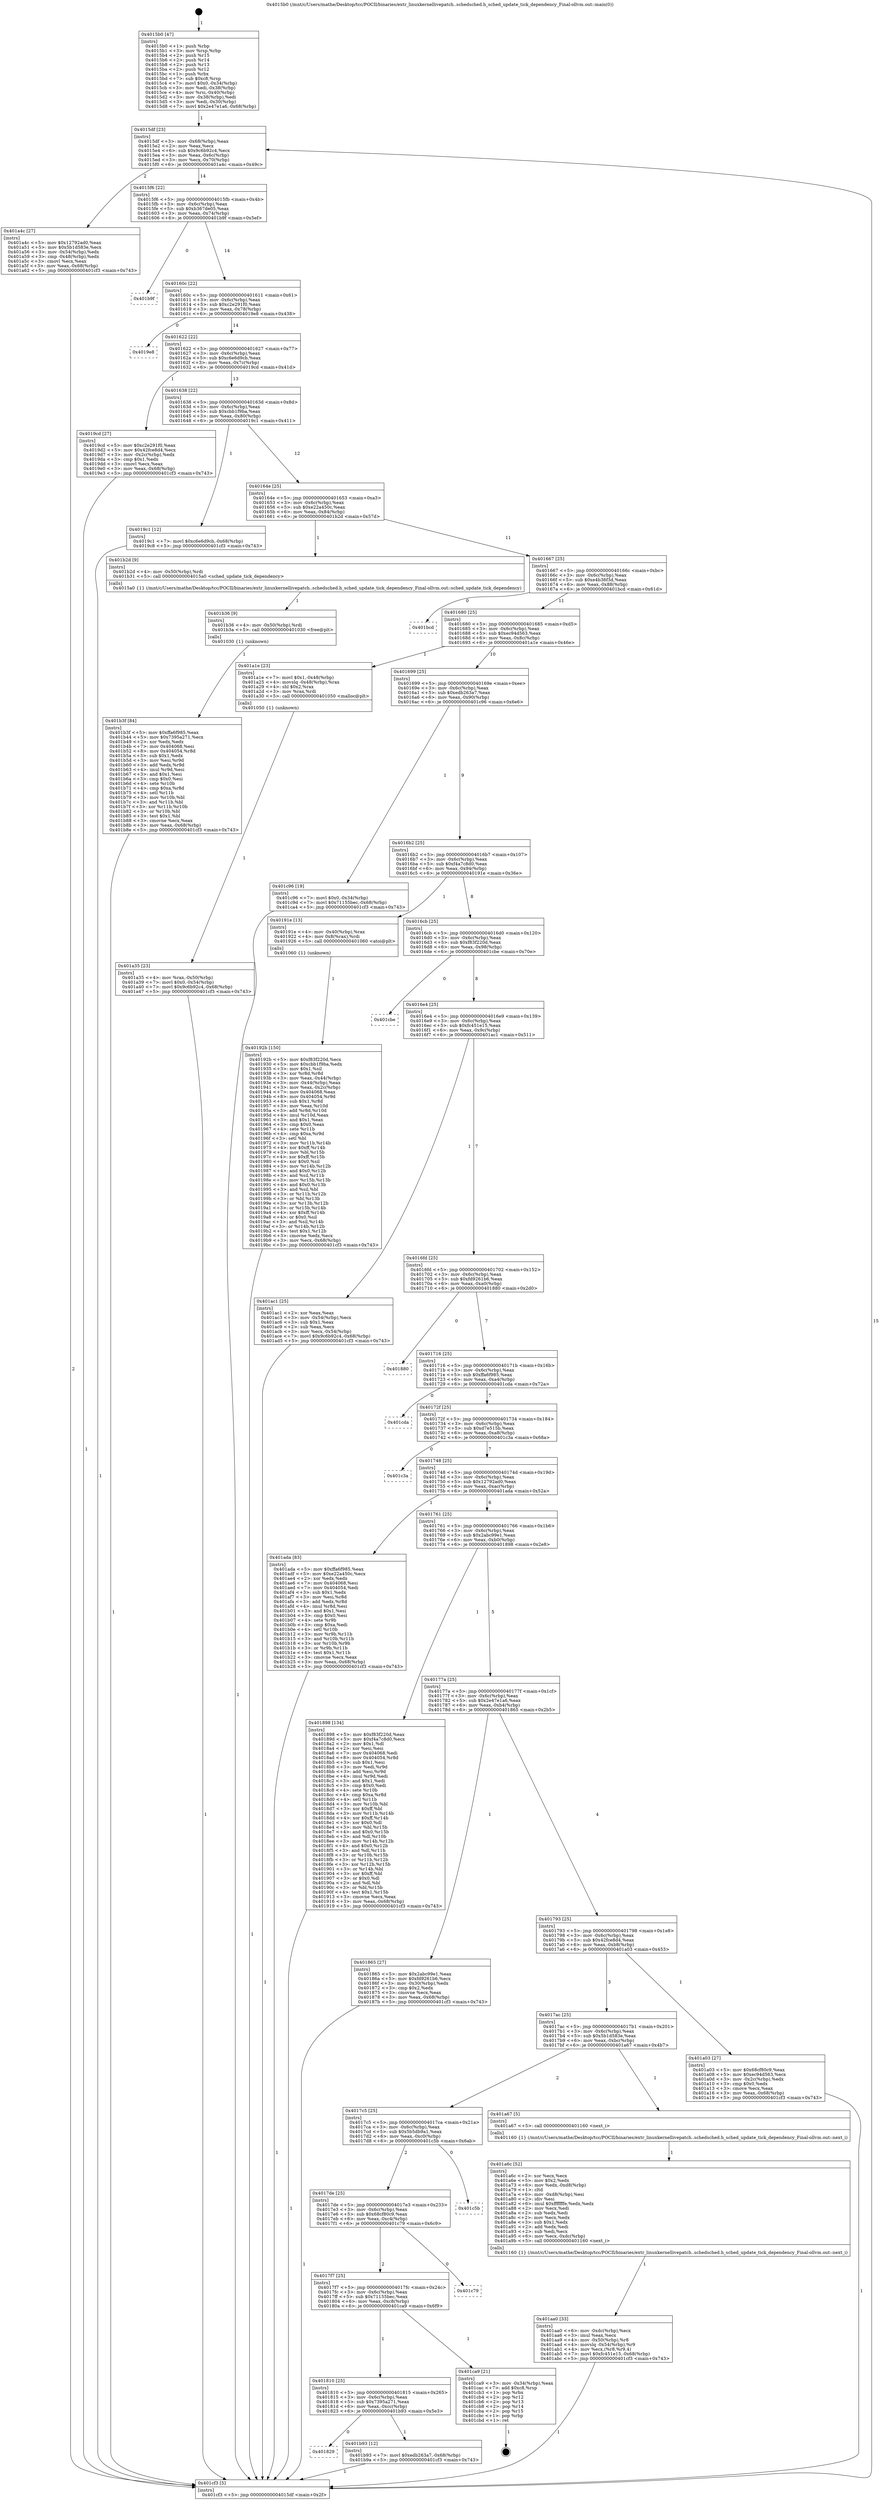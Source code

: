 digraph "0x4015b0" {
  label = "0x4015b0 (/mnt/c/Users/mathe/Desktop/tcc/POCII/binaries/extr_linuxkernellivepatch..schedsched.h_sched_update_tick_dependency_Final-ollvm.out::main(0))"
  labelloc = "t"
  node[shape=record]

  Entry [label="",width=0.3,height=0.3,shape=circle,fillcolor=black,style=filled]
  "0x4015df" [label="{
     0x4015df [23]\l
     | [instrs]\l
     &nbsp;&nbsp;0x4015df \<+3\>: mov -0x68(%rbp),%eax\l
     &nbsp;&nbsp;0x4015e2 \<+2\>: mov %eax,%ecx\l
     &nbsp;&nbsp;0x4015e4 \<+6\>: sub $0x9c6b92c4,%ecx\l
     &nbsp;&nbsp;0x4015ea \<+3\>: mov %eax,-0x6c(%rbp)\l
     &nbsp;&nbsp;0x4015ed \<+3\>: mov %ecx,-0x70(%rbp)\l
     &nbsp;&nbsp;0x4015f0 \<+6\>: je 0000000000401a4c \<main+0x49c\>\l
  }"]
  "0x401a4c" [label="{
     0x401a4c [27]\l
     | [instrs]\l
     &nbsp;&nbsp;0x401a4c \<+5\>: mov $0x12792ad0,%eax\l
     &nbsp;&nbsp;0x401a51 \<+5\>: mov $0x5b1d583e,%ecx\l
     &nbsp;&nbsp;0x401a56 \<+3\>: mov -0x54(%rbp),%edx\l
     &nbsp;&nbsp;0x401a59 \<+3\>: cmp -0x48(%rbp),%edx\l
     &nbsp;&nbsp;0x401a5c \<+3\>: cmovl %ecx,%eax\l
     &nbsp;&nbsp;0x401a5f \<+3\>: mov %eax,-0x68(%rbp)\l
     &nbsp;&nbsp;0x401a62 \<+5\>: jmp 0000000000401cf3 \<main+0x743\>\l
  }"]
  "0x4015f6" [label="{
     0x4015f6 [22]\l
     | [instrs]\l
     &nbsp;&nbsp;0x4015f6 \<+5\>: jmp 00000000004015fb \<main+0x4b\>\l
     &nbsp;&nbsp;0x4015fb \<+3\>: mov -0x6c(%rbp),%eax\l
     &nbsp;&nbsp;0x4015fe \<+5\>: sub $0xb367de05,%eax\l
     &nbsp;&nbsp;0x401603 \<+3\>: mov %eax,-0x74(%rbp)\l
     &nbsp;&nbsp;0x401606 \<+6\>: je 0000000000401b9f \<main+0x5ef\>\l
  }"]
  Exit [label="",width=0.3,height=0.3,shape=circle,fillcolor=black,style=filled,peripheries=2]
  "0x401b9f" [label="{
     0x401b9f\l
  }", style=dashed]
  "0x40160c" [label="{
     0x40160c [22]\l
     | [instrs]\l
     &nbsp;&nbsp;0x40160c \<+5\>: jmp 0000000000401611 \<main+0x61\>\l
     &nbsp;&nbsp;0x401611 \<+3\>: mov -0x6c(%rbp),%eax\l
     &nbsp;&nbsp;0x401614 \<+5\>: sub $0xc2e291f0,%eax\l
     &nbsp;&nbsp;0x401619 \<+3\>: mov %eax,-0x78(%rbp)\l
     &nbsp;&nbsp;0x40161c \<+6\>: je 00000000004019e8 \<main+0x438\>\l
  }"]
  "0x401829" [label="{
     0x401829\l
  }", style=dashed]
  "0x4019e8" [label="{
     0x4019e8\l
  }", style=dashed]
  "0x401622" [label="{
     0x401622 [22]\l
     | [instrs]\l
     &nbsp;&nbsp;0x401622 \<+5\>: jmp 0000000000401627 \<main+0x77\>\l
     &nbsp;&nbsp;0x401627 \<+3\>: mov -0x6c(%rbp),%eax\l
     &nbsp;&nbsp;0x40162a \<+5\>: sub $0xc6e6d9cb,%eax\l
     &nbsp;&nbsp;0x40162f \<+3\>: mov %eax,-0x7c(%rbp)\l
     &nbsp;&nbsp;0x401632 \<+6\>: je 00000000004019cd \<main+0x41d\>\l
  }"]
  "0x401b93" [label="{
     0x401b93 [12]\l
     | [instrs]\l
     &nbsp;&nbsp;0x401b93 \<+7\>: movl $0xedb263a7,-0x68(%rbp)\l
     &nbsp;&nbsp;0x401b9a \<+5\>: jmp 0000000000401cf3 \<main+0x743\>\l
  }"]
  "0x4019cd" [label="{
     0x4019cd [27]\l
     | [instrs]\l
     &nbsp;&nbsp;0x4019cd \<+5\>: mov $0xc2e291f0,%eax\l
     &nbsp;&nbsp;0x4019d2 \<+5\>: mov $0x42fce8d4,%ecx\l
     &nbsp;&nbsp;0x4019d7 \<+3\>: mov -0x2c(%rbp),%edx\l
     &nbsp;&nbsp;0x4019da \<+3\>: cmp $0x1,%edx\l
     &nbsp;&nbsp;0x4019dd \<+3\>: cmovl %ecx,%eax\l
     &nbsp;&nbsp;0x4019e0 \<+3\>: mov %eax,-0x68(%rbp)\l
     &nbsp;&nbsp;0x4019e3 \<+5\>: jmp 0000000000401cf3 \<main+0x743\>\l
  }"]
  "0x401638" [label="{
     0x401638 [22]\l
     | [instrs]\l
     &nbsp;&nbsp;0x401638 \<+5\>: jmp 000000000040163d \<main+0x8d\>\l
     &nbsp;&nbsp;0x40163d \<+3\>: mov -0x6c(%rbp),%eax\l
     &nbsp;&nbsp;0x401640 \<+5\>: sub $0xcbb1f9ba,%eax\l
     &nbsp;&nbsp;0x401645 \<+3\>: mov %eax,-0x80(%rbp)\l
     &nbsp;&nbsp;0x401648 \<+6\>: je 00000000004019c1 \<main+0x411\>\l
  }"]
  "0x401810" [label="{
     0x401810 [25]\l
     | [instrs]\l
     &nbsp;&nbsp;0x401810 \<+5\>: jmp 0000000000401815 \<main+0x265\>\l
     &nbsp;&nbsp;0x401815 \<+3\>: mov -0x6c(%rbp),%eax\l
     &nbsp;&nbsp;0x401818 \<+5\>: sub $0x7395a271,%eax\l
     &nbsp;&nbsp;0x40181d \<+6\>: mov %eax,-0xcc(%rbp)\l
     &nbsp;&nbsp;0x401823 \<+6\>: je 0000000000401b93 \<main+0x5e3\>\l
  }"]
  "0x4019c1" [label="{
     0x4019c1 [12]\l
     | [instrs]\l
     &nbsp;&nbsp;0x4019c1 \<+7\>: movl $0xc6e6d9cb,-0x68(%rbp)\l
     &nbsp;&nbsp;0x4019c8 \<+5\>: jmp 0000000000401cf3 \<main+0x743\>\l
  }"]
  "0x40164e" [label="{
     0x40164e [25]\l
     | [instrs]\l
     &nbsp;&nbsp;0x40164e \<+5\>: jmp 0000000000401653 \<main+0xa3\>\l
     &nbsp;&nbsp;0x401653 \<+3\>: mov -0x6c(%rbp),%eax\l
     &nbsp;&nbsp;0x401656 \<+5\>: sub $0xe22a450c,%eax\l
     &nbsp;&nbsp;0x40165b \<+6\>: mov %eax,-0x84(%rbp)\l
     &nbsp;&nbsp;0x401661 \<+6\>: je 0000000000401b2d \<main+0x57d\>\l
  }"]
  "0x401ca9" [label="{
     0x401ca9 [21]\l
     | [instrs]\l
     &nbsp;&nbsp;0x401ca9 \<+3\>: mov -0x34(%rbp),%eax\l
     &nbsp;&nbsp;0x401cac \<+7\>: add $0xc8,%rsp\l
     &nbsp;&nbsp;0x401cb3 \<+1\>: pop %rbx\l
     &nbsp;&nbsp;0x401cb4 \<+2\>: pop %r12\l
     &nbsp;&nbsp;0x401cb6 \<+2\>: pop %r13\l
     &nbsp;&nbsp;0x401cb8 \<+2\>: pop %r14\l
     &nbsp;&nbsp;0x401cba \<+2\>: pop %r15\l
     &nbsp;&nbsp;0x401cbc \<+1\>: pop %rbp\l
     &nbsp;&nbsp;0x401cbd \<+1\>: ret\l
  }"]
  "0x401b2d" [label="{
     0x401b2d [9]\l
     | [instrs]\l
     &nbsp;&nbsp;0x401b2d \<+4\>: mov -0x50(%rbp),%rdi\l
     &nbsp;&nbsp;0x401b31 \<+5\>: call 00000000004015a0 \<sched_update_tick_dependency\>\l
     | [calls]\l
     &nbsp;&nbsp;0x4015a0 \{1\} (/mnt/c/Users/mathe/Desktop/tcc/POCII/binaries/extr_linuxkernellivepatch..schedsched.h_sched_update_tick_dependency_Final-ollvm.out::sched_update_tick_dependency)\l
  }"]
  "0x401667" [label="{
     0x401667 [25]\l
     | [instrs]\l
     &nbsp;&nbsp;0x401667 \<+5\>: jmp 000000000040166c \<main+0xbc\>\l
     &nbsp;&nbsp;0x40166c \<+3\>: mov -0x6c(%rbp),%eax\l
     &nbsp;&nbsp;0x40166f \<+5\>: sub $0xe4b36f3d,%eax\l
     &nbsp;&nbsp;0x401674 \<+6\>: mov %eax,-0x88(%rbp)\l
     &nbsp;&nbsp;0x40167a \<+6\>: je 0000000000401bcd \<main+0x61d\>\l
  }"]
  "0x4017f7" [label="{
     0x4017f7 [25]\l
     | [instrs]\l
     &nbsp;&nbsp;0x4017f7 \<+5\>: jmp 00000000004017fc \<main+0x24c\>\l
     &nbsp;&nbsp;0x4017fc \<+3\>: mov -0x6c(%rbp),%eax\l
     &nbsp;&nbsp;0x4017ff \<+5\>: sub $0x71155bec,%eax\l
     &nbsp;&nbsp;0x401804 \<+6\>: mov %eax,-0xc8(%rbp)\l
     &nbsp;&nbsp;0x40180a \<+6\>: je 0000000000401ca9 \<main+0x6f9\>\l
  }"]
  "0x401bcd" [label="{
     0x401bcd\l
  }", style=dashed]
  "0x401680" [label="{
     0x401680 [25]\l
     | [instrs]\l
     &nbsp;&nbsp;0x401680 \<+5\>: jmp 0000000000401685 \<main+0xd5\>\l
     &nbsp;&nbsp;0x401685 \<+3\>: mov -0x6c(%rbp),%eax\l
     &nbsp;&nbsp;0x401688 \<+5\>: sub $0xec94d563,%eax\l
     &nbsp;&nbsp;0x40168d \<+6\>: mov %eax,-0x8c(%rbp)\l
     &nbsp;&nbsp;0x401693 \<+6\>: je 0000000000401a1e \<main+0x46e\>\l
  }"]
  "0x401c79" [label="{
     0x401c79\l
  }", style=dashed]
  "0x401a1e" [label="{
     0x401a1e [23]\l
     | [instrs]\l
     &nbsp;&nbsp;0x401a1e \<+7\>: movl $0x1,-0x48(%rbp)\l
     &nbsp;&nbsp;0x401a25 \<+4\>: movslq -0x48(%rbp),%rax\l
     &nbsp;&nbsp;0x401a29 \<+4\>: shl $0x2,%rax\l
     &nbsp;&nbsp;0x401a2d \<+3\>: mov %rax,%rdi\l
     &nbsp;&nbsp;0x401a30 \<+5\>: call 0000000000401050 \<malloc@plt\>\l
     | [calls]\l
     &nbsp;&nbsp;0x401050 \{1\} (unknown)\l
  }"]
  "0x401699" [label="{
     0x401699 [25]\l
     | [instrs]\l
     &nbsp;&nbsp;0x401699 \<+5\>: jmp 000000000040169e \<main+0xee\>\l
     &nbsp;&nbsp;0x40169e \<+3\>: mov -0x6c(%rbp),%eax\l
     &nbsp;&nbsp;0x4016a1 \<+5\>: sub $0xedb263a7,%eax\l
     &nbsp;&nbsp;0x4016a6 \<+6\>: mov %eax,-0x90(%rbp)\l
     &nbsp;&nbsp;0x4016ac \<+6\>: je 0000000000401c96 \<main+0x6e6\>\l
  }"]
  "0x4017de" [label="{
     0x4017de [25]\l
     | [instrs]\l
     &nbsp;&nbsp;0x4017de \<+5\>: jmp 00000000004017e3 \<main+0x233\>\l
     &nbsp;&nbsp;0x4017e3 \<+3\>: mov -0x6c(%rbp),%eax\l
     &nbsp;&nbsp;0x4017e6 \<+5\>: sub $0x68cf80c9,%eax\l
     &nbsp;&nbsp;0x4017eb \<+6\>: mov %eax,-0xc4(%rbp)\l
     &nbsp;&nbsp;0x4017f1 \<+6\>: je 0000000000401c79 \<main+0x6c9\>\l
  }"]
  "0x401c96" [label="{
     0x401c96 [19]\l
     | [instrs]\l
     &nbsp;&nbsp;0x401c96 \<+7\>: movl $0x0,-0x34(%rbp)\l
     &nbsp;&nbsp;0x401c9d \<+7\>: movl $0x71155bec,-0x68(%rbp)\l
     &nbsp;&nbsp;0x401ca4 \<+5\>: jmp 0000000000401cf3 \<main+0x743\>\l
  }"]
  "0x4016b2" [label="{
     0x4016b2 [25]\l
     | [instrs]\l
     &nbsp;&nbsp;0x4016b2 \<+5\>: jmp 00000000004016b7 \<main+0x107\>\l
     &nbsp;&nbsp;0x4016b7 \<+3\>: mov -0x6c(%rbp),%eax\l
     &nbsp;&nbsp;0x4016ba \<+5\>: sub $0xf4a7c8d0,%eax\l
     &nbsp;&nbsp;0x4016bf \<+6\>: mov %eax,-0x94(%rbp)\l
     &nbsp;&nbsp;0x4016c5 \<+6\>: je 000000000040191e \<main+0x36e\>\l
  }"]
  "0x401c5b" [label="{
     0x401c5b\l
  }", style=dashed]
  "0x40191e" [label="{
     0x40191e [13]\l
     | [instrs]\l
     &nbsp;&nbsp;0x40191e \<+4\>: mov -0x40(%rbp),%rax\l
     &nbsp;&nbsp;0x401922 \<+4\>: mov 0x8(%rax),%rdi\l
     &nbsp;&nbsp;0x401926 \<+5\>: call 0000000000401060 \<atoi@plt\>\l
     | [calls]\l
     &nbsp;&nbsp;0x401060 \{1\} (unknown)\l
  }"]
  "0x4016cb" [label="{
     0x4016cb [25]\l
     | [instrs]\l
     &nbsp;&nbsp;0x4016cb \<+5\>: jmp 00000000004016d0 \<main+0x120\>\l
     &nbsp;&nbsp;0x4016d0 \<+3\>: mov -0x6c(%rbp),%eax\l
     &nbsp;&nbsp;0x4016d3 \<+5\>: sub $0xf83f220d,%eax\l
     &nbsp;&nbsp;0x4016d8 \<+6\>: mov %eax,-0x98(%rbp)\l
     &nbsp;&nbsp;0x4016de \<+6\>: je 0000000000401cbe \<main+0x70e\>\l
  }"]
  "0x401b3f" [label="{
     0x401b3f [84]\l
     | [instrs]\l
     &nbsp;&nbsp;0x401b3f \<+5\>: mov $0xffa6f985,%eax\l
     &nbsp;&nbsp;0x401b44 \<+5\>: mov $0x7395a271,%ecx\l
     &nbsp;&nbsp;0x401b49 \<+2\>: xor %edx,%edx\l
     &nbsp;&nbsp;0x401b4b \<+7\>: mov 0x404068,%esi\l
     &nbsp;&nbsp;0x401b52 \<+8\>: mov 0x404054,%r8d\l
     &nbsp;&nbsp;0x401b5a \<+3\>: sub $0x1,%edx\l
     &nbsp;&nbsp;0x401b5d \<+3\>: mov %esi,%r9d\l
     &nbsp;&nbsp;0x401b60 \<+3\>: add %edx,%r9d\l
     &nbsp;&nbsp;0x401b63 \<+4\>: imul %r9d,%esi\l
     &nbsp;&nbsp;0x401b67 \<+3\>: and $0x1,%esi\l
     &nbsp;&nbsp;0x401b6a \<+3\>: cmp $0x0,%esi\l
     &nbsp;&nbsp;0x401b6d \<+4\>: sete %r10b\l
     &nbsp;&nbsp;0x401b71 \<+4\>: cmp $0xa,%r8d\l
     &nbsp;&nbsp;0x401b75 \<+4\>: setl %r11b\l
     &nbsp;&nbsp;0x401b79 \<+3\>: mov %r10b,%bl\l
     &nbsp;&nbsp;0x401b7c \<+3\>: and %r11b,%bl\l
     &nbsp;&nbsp;0x401b7f \<+3\>: xor %r11b,%r10b\l
     &nbsp;&nbsp;0x401b82 \<+3\>: or %r10b,%bl\l
     &nbsp;&nbsp;0x401b85 \<+3\>: test $0x1,%bl\l
     &nbsp;&nbsp;0x401b88 \<+3\>: cmovne %ecx,%eax\l
     &nbsp;&nbsp;0x401b8b \<+3\>: mov %eax,-0x68(%rbp)\l
     &nbsp;&nbsp;0x401b8e \<+5\>: jmp 0000000000401cf3 \<main+0x743\>\l
  }"]
  "0x401cbe" [label="{
     0x401cbe\l
  }", style=dashed]
  "0x4016e4" [label="{
     0x4016e4 [25]\l
     | [instrs]\l
     &nbsp;&nbsp;0x4016e4 \<+5\>: jmp 00000000004016e9 \<main+0x139\>\l
     &nbsp;&nbsp;0x4016e9 \<+3\>: mov -0x6c(%rbp),%eax\l
     &nbsp;&nbsp;0x4016ec \<+5\>: sub $0xfc451e15,%eax\l
     &nbsp;&nbsp;0x4016f1 \<+6\>: mov %eax,-0x9c(%rbp)\l
     &nbsp;&nbsp;0x4016f7 \<+6\>: je 0000000000401ac1 \<main+0x511\>\l
  }"]
  "0x401b36" [label="{
     0x401b36 [9]\l
     | [instrs]\l
     &nbsp;&nbsp;0x401b36 \<+4\>: mov -0x50(%rbp),%rdi\l
     &nbsp;&nbsp;0x401b3a \<+5\>: call 0000000000401030 \<free@plt\>\l
     | [calls]\l
     &nbsp;&nbsp;0x401030 \{1\} (unknown)\l
  }"]
  "0x401ac1" [label="{
     0x401ac1 [25]\l
     | [instrs]\l
     &nbsp;&nbsp;0x401ac1 \<+2\>: xor %eax,%eax\l
     &nbsp;&nbsp;0x401ac3 \<+3\>: mov -0x54(%rbp),%ecx\l
     &nbsp;&nbsp;0x401ac6 \<+3\>: sub $0x1,%eax\l
     &nbsp;&nbsp;0x401ac9 \<+2\>: sub %eax,%ecx\l
     &nbsp;&nbsp;0x401acb \<+3\>: mov %ecx,-0x54(%rbp)\l
     &nbsp;&nbsp;0x401ace \<+7\>: movl $0x9c6b92c4,-0x68(%rbp)\l
     &nbsp;&nbsp;0x401ad5 \<+5\>: jmp 0000000000401cf3 \<main+0x743\>\l
  }"]
  "0x4016fd" [label="{
     0x4016fd [25]\l
     | [instrs]\l
     &nbsp;&nbsp;0x4016fd \<+5\>: jmp 0000000000401702 \<main+0x152\>\l
     &nbsp;&nbsp;0x401702 \<+3\>: mov -0x6c(%rbp),%eax\l
     &nbsp;&nbsp;0x401705 \<+5\>: sub $0xfd9261b6,%eax\l
     &nbsp;&nbsp;0x40170a \<+6\>: mov %eax,-0xa0(%rbp)\l
     &nbsp;&nbsp;0x401710 \<+6\>: je 0000000000401880 \<main+0x2d0\>\l
  }"]
  "0x401aa0" [label="{
     0x401aa0 [33]\l
     | [instrs]\l
     &nbsp;&nbsp;0x401aa0 \<+6\>: mov -0xdc(%rbp),%ecx\l
     &nbsp;&nbsp;0x401aa6 \<+3\>: imul %eax,%ecx\l
     &nbsp;&nbsp;0x401aa9 \<+4\>: mov -0x50(%rbp),%r8\l
     &nbsp;&nbsp;0x401aad \<+4\>: movslq -0x54(%rbp),%r9\l
     &nbsp;&nbsp;0x401ab1 \<+4\>: mov %ecx,(%r8,%r9,4)\l
     &nbsp;&nbsp;0x401ab5 \<+7\>: movl $0xfc451e15,-0x68(%rbp)\l
     &nbsp;&nbsp;0x401abc \<+5\>: jmp 0000000000401cf3 \<main+0x743\>\l
  }"]
  "0x401880" [label="{
     0x401880\l
  }", style=dashed]
  "0x401716" [label="{
     0x401716 [25]\l
     | [instrs]\l
     &nbsp;&nbsp;0x401716 \<+5\>: jmp 000000000040171b \<main+0x16b\>\l
     &nbsp;&nbsp;0x40171b \<+3\>: mov -0x6c(%rbp),%eax\l
     &nbsp;&nbsp;0x40171e \<+5\>: sub $0xffa6f985,%eax\l
     &nbsp;&nbsp;0x401723 \<+6\>: mov %eax,-0xa4(%rbp)\l
     &nbsp;&nbsp;0x401729 \<+6\>: je 0000000000401cda \<main+0x72a\>\l
  }"]
  "0x401a6c" [label="{
     0x401a6c [52]\l
     | [instrs]\l
     &nbsp;&nbsp;0x401a6c \<+2\>: xor %ecx,%ecx\l
     &nbsp;&nbsp;0x401a6e \<+5\>: mov $0x2,%edx\l
     &nbsp;&nbsp;0x401a73 \<+6\>: mov %edx,-0xd8(%rbp)\l
     &nbsp;&nbsp;0x401a79 \<+1\>: cltd\l
     &nbsp;&nbsp;0x401a7a \<+6\>: mov -0xd8(%rbp),%esi\l
     &nbsp;&nbsp;0x401a80 \<+2\>: idiv %esi\l
     &nbsp;&nbsp;0x401a82 \<+6\>: imul $0xfffffffe,%edx,%edx\l
     &nbsp;&nbsp;0x401a88 \<+2\>: mov %ecx,%edi\l
     &nbsp;&nbsp;0x401a8a \<+2\>: sub %edx,%edi\l
     &nbsp;&nbsp;0x401a8c \<+2\>: mov %ecx,%edx\l
     &nbsp;&nbsp;0x401a8e \<+3\>: sub $0x1,%edx\l
     &nbsp;&nbsp;0x401a91 \<+2\>: add %edx,%edi\l
     &nbsp;&nbsp;0x401a93 \<+2\>: sub %edi,%ecx\l
     &nbsp;&nbsp;0x401a95 \<+6\>: mov %ecx,-0xdc(%rbp)\l
     &nbsp;&nbsp;0x401a9b \<+5\>: call 0000000000401160 \<next_i\>\l
     | [calls]\l
     &nbsp;&nbsp;0x401160 \{1\} (/mnt/c/Users/mathe/Desktop/tcc/POCII/binaries/extr_linuxkernellivepatch..schedsched.h_sched_update_tick_dependency_Final-ollvm.out::next_i)\l
  }"]
  "0x401cda" [label="{
     0x401cda\l
  }", style=dashed]
  "0x40172f" [label="{
     0x40172f [25]\l
     | [instrs]\l
     &nbsp;&nbsp;0x40172f \<+5\>: jmp 0000000000401734 \<main+0x184\>\l
     &nbsp;&nbsp;0x401734 \<+3\>: mov -0x6c(%rbp),%eax\l
     &nbsp;&nbsp;0x401737 \<+5\>: sub $0xd7e515b,%eax\l
     &nbsp;&nbsp;0x40173c \<+6\>: mov %eax,-0xa8(%rbp)\l
     &nbsp;&nbsp;0x401742 \<+6\>: je 0000000000401c3a \<main+0x68a\>\l
  }"]
  "0x4017c5" [label="{
     0x4017c5 [25]\l
     | [instrs]\l
     &nbsp;&nbsp;0x4017c5 \<+5\>: jmp 00000000004017ca \<main+0x21a\>\l
     &nbsp;&nbsp;0x4017ca \<+3\>: mov -0x6c(%rbp),%eax\l
     &nbsp;&nbsp;0x4017cd \<+5\>: sub $0x5b5db9a1,%eax\l
     &nbsp;&nbsp;0x4017d2 \<+6\>: mov %eax,-0xc0(%rbp)\l
     &nbsp;&nbsp;0x4017d8 \<+6\>: je 0000000000401c5b \<main+0x6ab\>\l
  }"]
  "0x401c3a" [label="{
     0x401c3a\l
  }", style=dashed]
  "0x401748" [label="{
     0x401748 [25]\l
     | [instrs]\l
     &nbsp;&nbsp;0x401748 \<+5\>: jmp 000000000040174d \<main+0x19d\>\l
     &nbsp;&nbsp;0x40174d \<+3\>: mov -0x6c(%rbp),%eax\l
     &nbsp;&nbsp;0x401750 \<+5\>: sub $0x12792ad0,%eax\l
     &nbsp;&nbsp;0x401755 \<+6\>: mov %eax,-0xac(%rbp)\l
     &nbsp;&nbsp;0x40175b \<+6\>: je 0000000000401ada \<main+0x52a\>\l
  }"]
  "0x401a67" [label="{
     0x401a67 [5]\l
     | [instrs]\l
     &nbsp;&nbsp;0x401a67 \<+5\>: call 0000000000401160 \<next_i\>\l
     | [calls]\l
     &nbsp;&nbsp;0x401160 \{1\} (/mnt/c/Users/mathe/Desktop/tcc/POCII/binaries/extr_linuxkernellivepatch..schedsched.h_sched_update_tick_dependency_Final-ollvm.out::next_i)\l
  }"]
  "0x401ada" [label="{
     0x401ada [83]\l
     | [instrs]\l
     &nbsp;&nbsp;0x401ada \<+5\>: mov $0xffa6f985,%eax\l
     &nbsp;&nbsp;0x401adf \<+5\>: mov $0xe22a450c,%ecx\l
     &nbsp;&nbsp;0x401ae4 \<+2\>: xor %edx,%edx\l
     &nbsp;&nbsp;0x401ae6 \<+7\>: mov 0x404068,%esi\l
     &nbsp;&nbsp;0x401aed \<+7\>: mov 0x404054,%edi\l
     &nbsp;&nbsp;0x401af4 \<+3\>: sub $0x1,%edx\l
     &nbsp;&nbsp;0x401af7 \<+3\>: mov %esi,%r8d\l
     &nbsp;&nbsp;0x401afa \<+3\>: add %edx,%r8d\l
     &nbsp;&nbsp;0x401afd \<+4\>: imul %r8d,%esi\l
     &nbsp;&nbsp;0x401b01 \<+3\>: and $0x1,%esi\l
     &nbsp;&nbsp;0x401b04 \<+3\>: cmp $0x0,%esi\l
     &nbsp;&nbsp;0x401b07 \<+4\>: sete %r9b\l
     &nbsp;&nbsp;0x401b0b \<+3\>: cmp $0xa,%edi\l
     &nbsp;&nbsp;0x401b0e \<+4\>: setl %r10b\l
     &nbsp;&nbsp;0x401b12 \<+3\>: mov %r9b,%r11b\l
     &nbsp;&nbsp;0x401b15 \<+3\>: and %r10b,%r11b\l
     &nbsp;&nbsp;0x401b18 \<+3\>: xor %r10b,%r9b\l
     &nbsp;&nbsp;0x401b1b \<+3\>: or %r9b,%r11b\l
     &nbsp;&nbsp;0x401b1e \<+4\>: test $0x1,%r11b\l
     &nbsp;&nbsp;0x401b22 \<+3\>: cmovne %ecx,%eax\l
     &nbsp;&nbsp;0x401b25 \<+3\>: mov %eax,-0x68(%rbp)\l
     &nbsp;&nbsp;0x401b28 \<+5\>: jmp 0000000000401cf3 \<main+0x743\>\l
  }"]
  "0x401761" [label="{
     0x401761 [25]\l
     | [instrs]\l
     &nbsp;&nbsp;0x401761 \<+5\>: jmp 0000000000401766 \<main+0x1b6\>\l
     &nbsp;&nbsp;0x401766 \<+3\>: mov -0x6c(%rbp),%eax\l
     &nbsp;&nbsp;0x401769 \<+5\>: sub $0x2abc99e1,%eax\l
     &nbsp;&nbsp;0x40176e \<+6\>: mov %eax,-0xb0(%rbp)\l
     &nbsp;&nbsp;0x401774 \<+6\>: je 0000000000401898 \<main+0x2e8\>\l
  }"]
  "0x401a35" [label="{
     0x401a35 [23]\l
     | [instrs]\l
     &nbsp;&nbsp;0x401a35 \<+4\>: mov %rax,-0x50(%rbp)\l
     &nbsp;&nbsp;0x401a39 \<+7\>: movl $0x0,-0x54(%rbp)\l
     &nbsp;&nbsp;0x401a40 \<+7\>: movl $0x9c6b92c4,-0x68(%rbp)\l
     &nbsp;&nbsp;0x401a47 \<+5\>: jmp 0000000000401cf3 \<main+0x743\>\l
  }"]
  "0x401898" [label="{
     0x401898 [134]\l
     | [instrs]\l
     &nbsp;&nbsp;0x401898 \<+5\>: mov $0xf83f220d,%eax\l
     &nbsp;&nbsp;0x40189d \<+5\>: mov $0xf4a7c8d0,%ecx\l
     &nbsp;&nbsp;0x4018a2 \<+2\>: mov $0x1,%dl\l
     &nbsp;&nbsp;0x4018a4 \<+2\>: xor %esi,%esi\l
     &nbsp;&nbsp;0x4018a6 \<+7\>: mov 0x404068,%edi\l
     &nbsp;&nbsp;0x4018ad \<+8\>: mov 0x404054,%r8d\l
     &nbsp;&nbsp;0x4018b5 \<+3\>: sub $0x1,%esi\l
     &nbsp;&nbsp;0x4018b8 \<+3\>: mov %edi,%r9d\l
     &nbsp;&nbsp;0x4018bb \<+3\>: add %esi,%r9d\l
     &nbsp;&nbsp;0x4018be \<+4\>: imul %r9d,%edi\l
     &nbsp;&nbsp;0x4018c2 \<+3\>: and $0x1,%edi\l
     &nbsp;&nbsp;0x4018c5 \<+3\>: cmp $0x0,%edi\l
     &nbsp;&nbsp;0x4018c8 \<+4\>: sete %r10b\l
     &nbsp;&nbsp;0x4018cc \<+4\>: cmp $0xa,%r8d\l
     &nbsp;&nbsp;0x4018d0 \<+4\>: setl %r11b\l
     &nbsp;&nbsp;0x4018d4 \<+3\>: mov %r10b,%bl\l
     &nbsp;&nbsp;0x4018d7 \<+3\>: xor $0xff,%bl\l
     &nbsp;&nbsp;0x4018da \<+3\>: mov %r11b,%r14b\l
     &nbsp;&nbsp;0x4018dd \<+4\>: xor $0xff,%r14b\l
     &nbsp;&nbsp;0x4018e1 \<+3\>: xor $0x0,%dl\l
     &nbsp;&nbsp;0x4018e4 \<+3\>: mov %bl,%r15b\l
     &nbsp;&nbsp;0x4018e7 \<+4\>: and $0x0,%r15b\l
     &nbsp;&nbsp;0x4018eb \<+3\>: and %dl,%r10b\l
     &nbsp;&nbsp;0x4018ee \<+3\>: mov %r14b,%r12b\l
     &nbsp;&nbsp;0x4018f1 \<+4\>: and $0x0,%r12b\l
     &nbsp;&nbsp;0x4018f5 \<+3\>: and %dl,%r11b\l
     &nbsp;&nbsp;0x4018f8 \<+3\>: or %r10b,%r15b\l
     &nbsp;&nbsp;0x4018fb \<+3\>: or %r11b,%r12b\l
     &nbsp;&nbsp;0x4018fe \<+3\>: xor %r12b,%r15b\l
     &nbsp;&nbsp;0x401901 \<+3\>: or %r14b,%bl\l
     &nbsp;&nbsp;0x401904 \<+3\>: xor $0xff,%bl\l
     &nbsp;&nbsp;0x401907 \<+3\>: or $0x0,%dl\l
     &nbsp;&nbsp;0x40190a \<+2\>: and %dl,%bl\l
     &nbsp;&nbsp;0x40190c \<+3\>: or %bl,%r15b\l
     &nbsp;&nbsp;0x40190f \<+4\>: test $0x1,%r15b\l
     &nbsp;&nbsp;0x401913 \<+3\>: cmovne %ecx,%eax\l
     &nbsp;&nbsp;0x401916 \<+3\>: mov %eax,-0x68(%rbp)\l
     &nbsp;&nbsp;0x401919 \<+5\>: jmp 0000000000401cf3 \<main+0x743\>\l
  }"]
  "0x40177a" [label="{
     0x40177a [25]\l
     | [instrs]\l
     &nbsp;&nbsp;0x40177a \<+5\>: jmp 000000000040177f \<main+0x1cf\>\l
     &nbsp;&nbsp;0x40177f \<+3\>: mov -0x6c(%rbp),%eax\l
     &nbsp;&nbsp;0x401782 \<+5\>: sub $0x2e47e1a6,%eax\l
     &nbsp;&nbsp;0x401787 \<+6\>: mov %eax,-0xb4(%rbp)\l
     &nbsp;&nbsp;0x40178d \<+6\>: je 0000000000401865 \<main+0x2b5\>\l
  }"]
  "0x4017ac" [label="{
     0x4017ac [25]\l
     | [instrs]\l
     &nbsp;&nbsp;0x4017ac \<+5\>: jmp 00000000004017b1 \<main+0x201\>\l
     &nbsp;&nbsp;0x4017b1 \<+3\>: mov -0x6c(%rbp),%eax\l
     &nbsp;&nbsp;0x4017b4 \<+5\>: sub $0x5b1d583e,%eax\l
     &nbsp;&nbsp;0x4017b9 \<+6\>: mov %eax,-0xbc(%rbp)\l
     &nbsp;&nbsp;0x4017bf \<+6\>: je 0000000000401a67 \<main+0x4b7\>\l
  }"]
  "0x401865" [label="{
     0x401865 [27]\l
     | [instrs]\l
     &nbsp;&nbsp;0x401865 \<+5\>: mov $0x2abc99e1,%eax\l
     &nbsp;&nbsp;0x40186a \<+5\>: mov $0xfd9261b6,%ecx\l
     &nbsp;&nbsp;0x40186f \<+3\>: mov -0x30(%rbp),%edx\l
     &nbsp;&nbsp;0x401872 \<+3\>: cmp $0x2,%edx\l
     &nbsp;&nbsp;0x401875 \<+3\>: cmovne %ecx,%eax\l
     &nbsp;&nbsp;0x401878 \<+3\>: mov %eax,-0x68(%rbp)\l
     &nbsp;&nbsp;0x40187b \<+5\>: jmp 0000000000401cf3 \<main+0x743\>\l
  }"]
  "0x401793" [label="{
     0x401793 [25]\l
     | [instrs]\l
     &nbsp;&nbsp;0x401793 \<+5\>: jmp 0000000000401798 \<main+0x1e8\>\l
     &nbsp;&nbsp;0x401798 \<+3\>: mov -0x6c(%rbp),%eax\l
     &nbsp;&nbsp;0x40179b \<+5\>: sub $0x42fce8d4,%eax\l
     &nbsp;&nbsp;0x4017a0 \<+6\>: mov %eax,-0xb8(%rbp)\l
     &nbsp;&nbsp;0x4017a6 \<+6\>: je 0000000000401a03 \<main+0x453\>\l
  }"]
  "0x401cf3" [label="{
     0x401cf3 [5]\l
     | [instrs]\l
     &nbsp;&nbsp;0x401cf3 \<+5\>: jmp 00000000004015df \<main+0x2f\>\l
  }"]
  "0x4015b0" [label="{
     0x4015b0 [47]\l
     | [instrs]\l
     &nbsp;&nbsp;0x4015b0 \<+1\>: push %rbp\l
     &nbsp;&nbsp;0x4015b1 \<+3\>: mov %rsp,%rbp\l
     &nbsp;&nbsp;0x4015b4 \<+2\>: push %r15\l
     &nbsp;&nbsp;0x4015b6 \<+2\>: push %r14\l
     &nbsp;&nbsp;0x4015b8 \<+2\>: push %r13\l
     &nbsp;&nbsp;0x4015ba \<+2\>: push %r12\l
     &nbsp;&nbsp;0x4015bc \<+1\>: push %rbx\l
     &nbsp;&nbsp;0x4015bd \<+7\>: sub $0xc8,%rsp\l
     &nbsp;&nbsp;0x4015c4 \<+7\>: movl $0x0,-0x34(%rbp)\l
     &nbsp;&nbsp;0x4015cb \<+3\>: mov %edi,-0x38(%rbp)\l
     &nbsp;&nbsp;0x4015ce \<+4\>: mov %rsi,-0x40(%rbp)\l
     &nbsp;&nbsp;0x4015d2 \<+3\>: mov -0x38(%rbp),%edi\l
     &nbsp;&nbsp;0x4015d5 \<+3\>: mov %edi,-0x30(%rbp)\l
     &nbsp;&nbsp;0x4015d8 \<+7\>: movl $0x2e47e1a6,-0x68(%rbp)\l
  }"]
  "0x40192b" [label="{
     0x40192b [150]\l
     | [instrs]\l
     &nbsp;&nbsp;0x40192b \<+5\>: mov $0xf83f220d,%ecx\l
     &nbsp;&nbsp;0x401930 \<+5\>: mov $0xcbb1f9ba,%edx\l
     &nbsp;&nbsp;0x401935 \<+3\>: mov $0x1,%sil\l
     &nbsp;&nbsp;0x401938 \<+3\>: xor %r8d,%r8d\l
     &nbsp;&nbsp;0x40193b \<+3\>: mov %eax,-0x44(%rbp)\l
     &nbsp;&nbsp;0x40193e \<+3\>: mov -0x44(%rbp),%eax\l
     &nbsp;&nbsp;0x401941 \<+3\>: mov %eax,-0x2c(%rbp)\l
     &nbsp;&nbsp;0x401944 \<+7\>: mov 0x404068,%eax\l
     &nbsp;&nbsp;0x40194b \<+8\>: mov 0x404054,%r9d\l
     &nbsp;&nbsp;0x401953 \<+4\>: sub $0x1,%r8d\l
     &nbsp;&nbsp;0x401957 \<+3\>: mov %eax,%r10d\l
     &nbsp;&nbsp;0x40195a \<+3\>: add %r8d,%r10d\l
     &nbsp;&nbsp;0x40195d \<+4\>: imul %r10d,%eax\l
     &nbsp;&nbsp;0x401961 \<+3\>: and $0x1,%eax\l
     &nbsp;&nbsp;0x401964 \<+3\>: cmp $0x0,%eax\l
     &nbsp;&nbsp;0x401967 \<+4\>: sete %r11b\l
     &nbsp;&nbsp;0x40196b \<+4\>: cmp $0xa,%r9d\l
     &nbsp;&nbsp;0x40196f \<+3\>: setl %bl\l
     &nbsp;&nbsp;0x401972 \<+3\>: mov %r11b,%r14b\l
     &nbsp;&nbsp;0x401975 \<+4\>: xor $0xff,%r14b\l
     &nbsp;&nbsp;0x401979 \<+3\>: mov %bl,%r15b\l
     &nbsp;&nbsp;0x40197c \<+4\>: xor $0xff,%r15b\l
     &nbsp;&nbsp;0x401980 \<+4\>: xor $0x0,%sil\l
     &nbsp;&nbsp;0x401984 \<+3\>: mov %r14b,%r12b\l
     &nbsp;&nbsp;0x401987 \<+4\>: and $0x0,%r12b\l
     &nbsp;&nbsp;0x40198b \<+3\>: and %sil,%r11b\l
     &nbsp;&nbsp;0x40198e \<+3\>: mov %r15b,%r13b\l
     &nbsp;&nbsp;0x401991 \<+4\>: and $0x0,%r13b\l
     &nbsp;&nbsp;0x401995 \<+3\>: and %sil,%bl\l
     &nbsp;&nbsp;0x401998 \<+3\>: or %r11b,%r12b\l
     &nbsp;&nbsp;0x40199b \<+3\>: or %bl,%r13b\l
     &nbsp;&nbsp;0x40199e \<+3\>: xor %r13b,%r12b\l
     &nbsp;&nbsp;0x4019a1 \<+3\>: or %r15b,%r14b\l
     &nbsp;&nbsp;0x4019a4 \<+4\>: xor $0xff,%r14b\l
     &nbsp;&nbsp;0x4019a8 \<+4\>: or $0x0,%sil\l
     &nbsp;&nbsp;0x4019ac \<+3\>: and %sil,%r14b\l
     &nbsp;&nbsp;0x4019af \<+3\>: or %r14b,%r12b\l
     &nbsp;&nbsp;0x4019b2 \<+4\>: test $0x1,%r12b\l
     &nbsp;&nbsp;0x4019b6 \<+3\>: cmovne %edx,%ecx\l
     &nbsp;&nbsp;0x4019b9 \<+3\>: mov %ecx,-0x68(%rbp)\l
     &nbsp;&nbsp;0x4019bc \<+5\>: jmp 0000000000401cf3 \<main+0x743\>\l
  }"]
  "0x401a03" [label="{
     0x401a03 [27]\l
     | [instrs]\l
     &nbsp;&nbsp;0x401a03 \<+5\>: mov $0x68cf80c9,%eax\l
     &nbsp;&nbsp;0x401a08 \<+5\>: mov $0xec94d563,%ecx\l
     &nbsp;&nbsp;0x401a0d \<+3\>: mov -0x2c(%rbp),%edx\l
     &nbsp;&nbsp;0x401a10 \<+3\>: cmp $0x0,%edx\l
     &nbsp;&nbsp;0x401a13 \<+3\>: cmove %ecx,%eax\l
     &nbsp;&nbsp;0x401a16 \<+3\>: mov %eax,-0x68(%rbp)\l
     &nbsp;&nbsp;0x401a19 \<+5\>: jmp 0000000000401cf3 \<main+0x743\>\l
  }"]
  Entry -> "0x4015b0" [label=" 1"]
  "0x4015df" -> "0x401a4c" [label=" 2"]
  "0x4015df" -> "0x4015f6" [label=" 14"]
  "0x401ca9" -> Exit [label=" 1"]
  "0x4015f6" -> "0x401b9f" [label=" 0"]
  "0x4015f6" -> "0x40160c" [label=" 14"]
  "0x401c96" -> "0x401cf3" [label=" 1"]
  "0x40160c" -> "0x4019e8" [label=" 0"]
  "0x40160c" -> "0x401622" [label=" 14"]
  "0x401b93" -> "0x401cf3" [label=" 1"]
  "0x401622" -> "0x4019cd" [label=" 1"]
  "0x401622" -> "0x401638" [label=" 13"]
  "0x401810" -> "0x401829" [label=" 0"]
  "0x401638" -> "0x4019c1" [label=" 1"]
  "0x401638" -> "0x40164e" [label=" 12"]
  "0x401810" -> "0x401b93" [label=" 1"]
  "0x40164e" -> "0x401b2d" [label=" 1"]
  "0x40164e" -> "0x401667" [label=" 11"]
  "0x4017f7" -> "0x401810" [label=" 1"]
  "0x401667" -> "0x401bcd" [label=" 0"]
  "0x401667" -> "0x401680" [label=" 11"]
  "0x4017f7" -> "0x401ca9" [label=" 1"]
  "0x401680" -> "0x401a1e" [label=" 1"]
  "0x401680" -> "0x401699" [label=" 10"]
  "0x4017de" -> "0x4017f7" [label=" 2"]
  "0x401699" -> "0x401c96" [label=" 1"]
  "0x401699" -> "0x4016b2" [label=" 9"]
  "0x4017de" -> "0x401c79" [label=" 0"]
  "0x4016b2" -> "0x40191e" [label=" 1"]
  "0x4016b2" -> "0x4016cb" [label=" 8"]
  "0x4017c5" -> "0x4017de" [label=" 2"]
  "0x4016cb" -> "0x401cbe" [label=" 0"]
  "0x4016cb" -> "0x4016e4" [label=" 8"]
  "0x4017c5" -> "0x401c5b" [label=" 0"]
  "0x4016e4" -> "0x401ac1" [label=" 1"]
  "0x4016e4" -> "0x4016fd" [label=" 7"]
  "0x401b3f" -> "0x401cf3" [label=" 1"]
  "0x4016fd" -> "0x401880" [label=" 0"]
  "0x4016fd" -> "0x401716" [label=" 7"]
  "0x401b36" -> "0x401b3f" [label=" 1"]
  "0x401716" -> "0x401cda" [label=" 0"]
  "0x401716" -> "0x40172f" [label=" 7"]
  "0x401b2d" -> "0x401b36" [label=" 1"]
  "0x40172f" -> "0x401c3a" [label=" 0"]
  "0x40172f" -> "0x401748" [label=" 7"]
  "0x401ada" -> "0x401cf3" [label=" 1"]
  "0x401748" -> "0x401ada" [label=" 1"]
  "0x401748" -> "0x401761" [label=" 6"]
  "0x401ac1" -> "0x401cf3" [label=" 1"]
  "0x401761" -> "0x401898" [label=" 1"]
  "0x401761" -> "0x40177a" [label=" 5"]
  "0x401a6c" -> "0x401aa0" [label=" 1"]
  "0x40177a" -> "0x401865" [label=" 1"]
  "0x40177a" -> "0x401793" [label=" 4"]
  "0x401865" -> "0x401cf3" [label=" 1"]
  "0x4015b0" -> "0x4015df" [label=" 1"]
  "0x401cf3" -> "0x4015df" [label=" 15"]
  "0x401898" -> "0x401cf3" [label=" 1"]
  "0x40191e" -> "0x40192b" [label=" 1"]
  "0x40192b" -> "0x401cf3" [label=" 1"]
  "0x4019c1" -> "0x401cf3" [label=" 1"]
  "0x4019cd" -> "0x401cf3" [label=" 1"]
  "0x401a67" -> "0x401a6c" [label=" 1"]
  "0x401793" -> "0x401a03" [label=" 1"]
  "0x401793" -> "0x4017ac" [label=" 3"]
  "0x401a03" -> "0x401cf3" [label=" 1"]
  "0x401a1e" -> "0x401a35" [label=" 1"]
  "0x401a35" -> "0x401cf3" [label=" 1"]
  "0x401a4c" -> "0x401cf3" [label=" 2"]
  "0x401aa0" -> "0x401cf3" [label=" 1"]
  "0x4017ac" -> "0x401a67" [label=" 1"]
  "0x4017ac" -> "0x4017c5" [label=" 2"]
}
